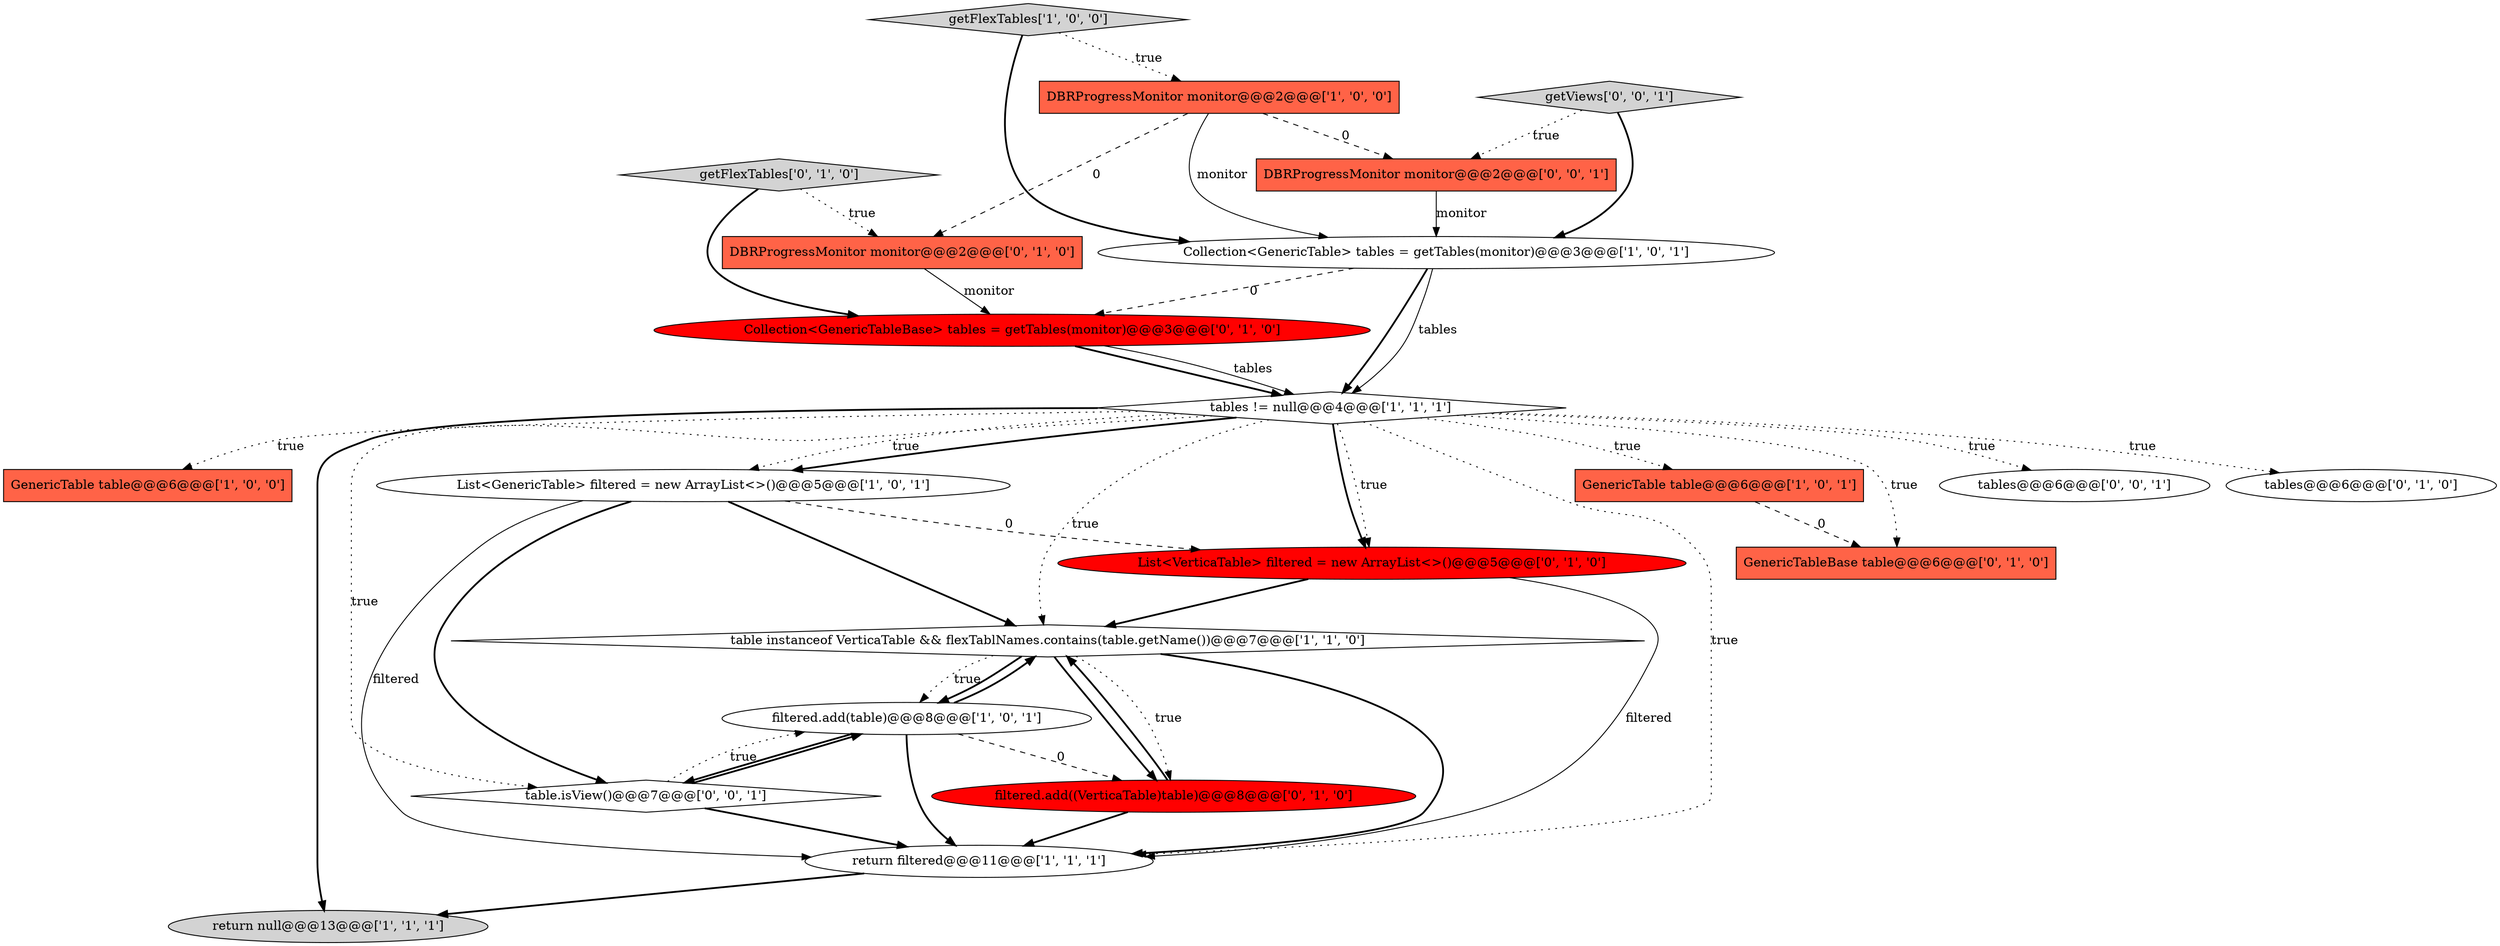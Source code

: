 digraph {
2 [style = filled, label = "GenericTable table@@@6@@@['1', '0', '0']", fillcolor = tomato, shape = box image = "AAA0AAABBB1BBB"];
13 [style = filled, label = "Collection<GenericTableBase> tables = getTables(monitor)@@@3@@@['0', '1', '0']", fillcolor = red, shape = ellipse image = "AAA1AAABBB2BBB"];
6 [style = filled, label = "filtered.add(table)@@@8@@@['1', '0', '1']", fillcolor = white, shape = ellipse image = "AAA0AAABBB1BBB"];
9 [style = filled, label = "table instanceof VerticaTable && flexTablNames.contains(table.getName())@@@7@@@['1', '1', '0']", fillcolor = white, shape = diamond image = "AAA0AAABBB1BBB"];
21 [style = filled, label = "DBRProgressMonitor monitor@@@2@@@['0', '0', '1']", fillcolor = tomato, shape = box image = "AAA0AAABBB3BBB"];
5 [style = filled, label = "GenericTable table@@@6@@@['1', '0', '1']", fillcolor = tomato, shape = box image = "AAA0AAABBB1BBB"];
20 [style = filled, label = "tables@@@6@@@['0', '0', '1']", fillcolor = white, shape = ellipse image = "AAA0AAABBB3BBB"];
4 [style = filled, label = "List<GenericTable> filtered = new ArrayList<>()@@@5@@@['1', '0', '1']", fillcolor = white, shape = ellipse image = "AAA0AAABBB1BBB"];
16 [style = filled, label = "getFlexTables['0', '1', '0']", fillcolor = lightgray, shape = diamond image = "AAA0AAABBB2BBB"];
10 [style = filled, label = "getFlexTables['1', '0', '0']", fillcolor = lightgray, shape = diamond image = "AAA0AAABBB1BBB"];
17 [style = filled, label = "GenericTableBase table@@@6@@@['0', '1', '0']", fillcolor = tomato, shape = box image = "AAA1AAABBB2BBB"];
0 [style = filled, label = "return null@@@13@@@['1', '1', '1']", fillcolor = lightgray, shape = ellipse image = "AAA0AAABBB1BBB"];
14 [style = filled, label = "tables@@@6@@@['0', '1', '0']", fillcolor = white, shape = ellipse image = "AAA0AAABBB2BBB"];
7 [style = filled, label = "DBRProgressMonitor monitor@@@2@@@['1', '0', '0']", fillcolor = tomato, shape = box image = "AAA1AAABBB1BBB"];
11 [style = filled, label = "filtered.add((VerticaTable)table)@@@8@@@['0', '1', '0']", fillcolor = red, shape = ellipse image = "AAA1AAABBB2BBB"];
12 [style = filled, label = "List<VerticaTable> filtered = new ArrayList<>()@@@5@@@['0', '1', '0']", fillcolor = red, shape = ellipse image = "AAA1AAABBB2BBB"];
8 [style = filled, label = "Collection<GenericTable> tables = getTables(monitor)@@@3@@@['1', '0', '1']", fillcolor = white, shape = ellipse image = "AAA0AAABBB1BBB"];
1 [style = filled, label = "tables != null@@@4@@@['1', '1', '1']", fillcolor = white, shape = diamond image = "AAA0AAABBB1BBB"];
19 [style = filled, label = "getViews['0', '0', '1']", fillcolor = lightgray, shape = diamond image = "AAA0AAABBB3BBB"];
18 [style = filled, label = "table.isView()@@@7@@@['0', '0', '1']", fillcolor = white, shape = diamond image = "AAA0AAABBB3BBB"];
3 [style = filled, label = "return filtered@@@11@@@['1', '1', '1']", fillcolor = white, shape = ellipse image = "AAA0AAABBB1BBB"];
15 [style = filled, label = "DBRProgressMonitor monitor@@@2@@@['0', '1', '0']", fillcolor = tomato, shape = box image = "AAA1AAABBB2BBB"];
4->9 [style = bold, label=""];
6->3 [style = bold, label=""];
18->3 [style = bold, label=""];
1->4 [style = bold, label=""];
16->13 [style = bold, label=""];
7->21 [style = dashed, label="0"];
9->11 [style = bold, label=""];
1->17 [style = dotted, label="true"];
15->13 [style = solid, label="monitor"];
7->8 [style = solid, label="monitor"];
6->18 [style = bold, label=""];
9->11 [style = dotted, label="true"];
12->3 [style = solid, label="filtered"];
6->11 [style = dashed, label="0"];
4->18 [style = bold, label=""];
1->4 [style = dotted, label="true"];
1->0 [style = bold, label=""];
1->14 [style = dotted, label="true"];
19->21 [style = dotted, label="true"];
12->9 [style = bold, label=""];
11->9 [style = bold, label=""];
9->6 [style = dotted, label="true"];
13->1 [style = bold, label=""];
3->0 [style = bold, label=""];
19->8 [style = bold, label=""];
9->6 [style = bold, label=""];
8->13 [style = dashed, label="0"];
18->6 [style = dotted, label="true"];
1->3 [style = dotted, label="true"];
1->18 [style = dotted, label="true"];
4->12 [style = dashed, label="0"];
8->1 [style = bold, label=""];
4->3 [style = solid, label="filtered"];
5->17 [style = dashed, label="0"];
10->8 [style = bold, label=""];
21->8 [style = solid, label="monitor"];
11->3 [style = bold, label=""];
18->6 [style = bold, label=""];
1->9 [style = dotted, label="true"];
1->12 [style = dotted, label="true"];
1->12 [style = bold, label=""];
7->15 [style = dashed, label="0"];
9->3 [style = bold, label=""];
10->7 [style = dotted, label="true"];
6->9 [style = bold, label=""];
13->1 [style = solid, label="tables"];
8->1 [style = solid, label="tables"];
1->2 [style = dotted, label="true"];
1->20 [style = dotted, label="true"];
1->5 [style = dotted, label="true"];
16->15 [style = dotted, label="true"];
}
